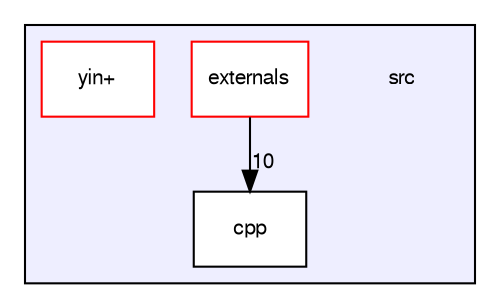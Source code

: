 digraph G {
  bgcolor=transparent;
  compound=true
  node [ fontsize="10", fontname="FreeSans"];
  edge [ labelfontsize="10", labelfontname="FreeSans"];
  subgraph clusterdir_107a25c6bdb6b2ae3b1949d8fc61cdce {
    graph [ bgcolor="#eeeeff", pencolor="black", label="" URL="dir_107a25c6bdb6b2ae3b1949d8fc61cdce.html"];
    dir_107a25c6bdb6b2ae3b1949d8fc61cdce [shape=plaintext label="src"];
    dir_bc5a9248bf4fe98448844334faba2c26 [shape=box label="cpp" color="black" fillcolor="white" style="filled" URL="dir_bc5a9248bf4fe98448844334faba2c26.html"];
    dir_e8250d0a5be738ae169816400d03bf45 [shape=box label="externals" color="red" fillcolor="white" style="filled" URL="dir_e8250d0a5be738ae169816400d03bf45.html"];
    dir_9aed7cb2bb09f914e558aff4290e858a [shape=box label="yin+" color="red" fillcolor="white" style="filled" URL="dir_9aed7cb2bb09f914e558aff4290e858a.html"];
  }
  dir_e8250d0a5be738ae169816400d03bf45->dir_bc5a9248bf4fe98448844334faba2c26 [headlabel="10", labeldistance=1.5 headhref="dir_000003_000013.html"];
}
